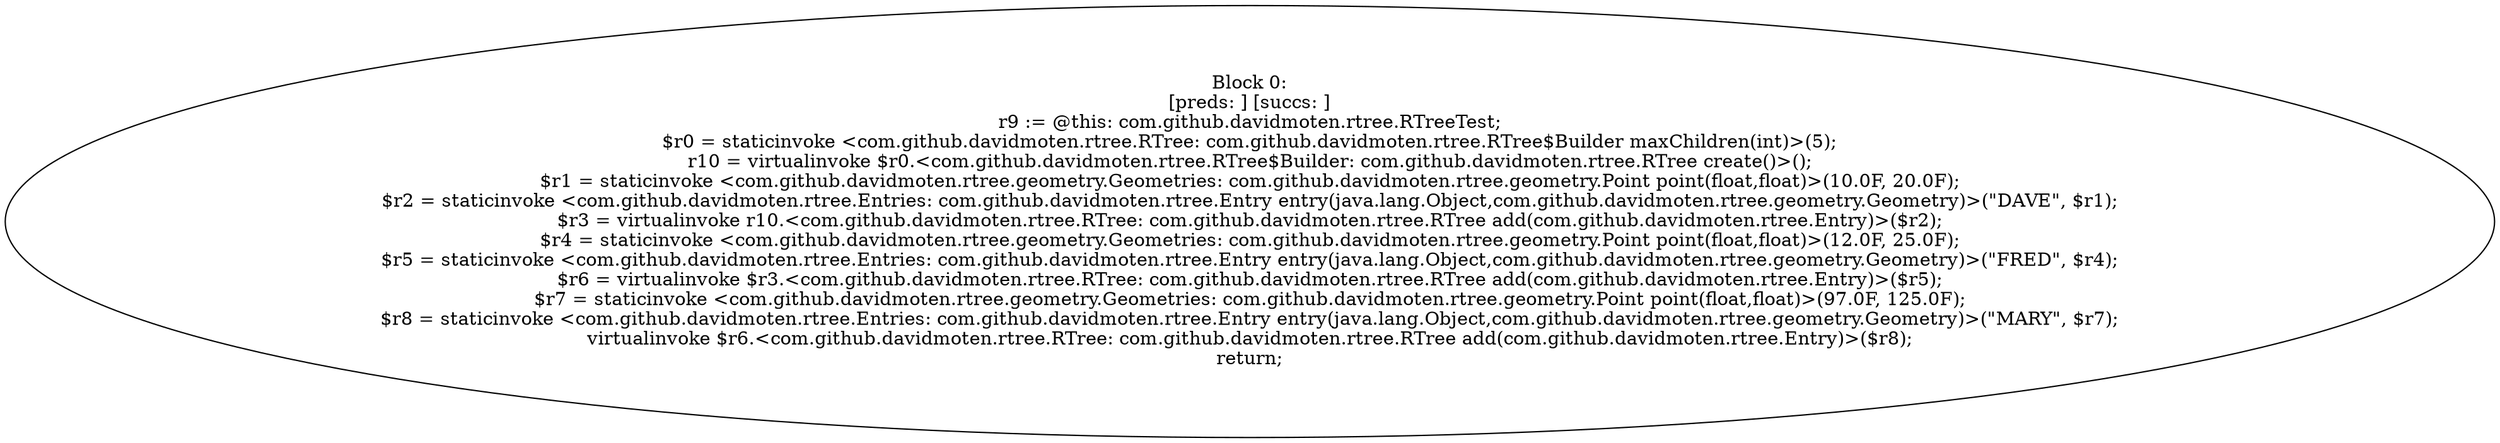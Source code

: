 digraph "unitGraph" {
    "Block 0:
[preds: ] [succs: ]
r9 := @this: com.github.davidmoten.rtree.RTreeTest;
$r0 = staticinvoke <com.github.davidmoten.rtree.RTree: com.github.davidmoten.rtree.RTree$Builder maxChildren(int)>(5);
r10 = virtualinvoke $r0.<com.github.davidmoten.rtree.RTree$Builder: com.github.davidmoten.rtree.RTree create()>();
$r1 = staticinvoke <com.github.davidmoten.rtree.geometry.Geometries: com.github.davidmoten.rtree.geometry.Point point(float,float)>(10.0F, 20.0F);
$r2 = staticinvoke <com.github.davidmoten.rtree.Entries: com.github.davidmoten.rtree.Entry entry(java.lang.Object,com.github.davidmoten.rtree.geometry.Geometry)>(\"DAVE\", $r1);
$r3 = virtualinvoke r10.<com.github.davidmoten.rtree.RTree: com.github.davidmoten.rtree.RTree add(com.github.davidmoten.rtree.Entry)>($r2);
$r4 = staticinvoke <com.github.davidmoten.rtree.geometry.Geometries: com.github.davidmoten.rtree.geometry.Point point(float,float)>(12.0F, 25.0F);
$r5 = staticinvoke <com.github.davidmoten.rtree.Entries: com.github.davidmoten.rtree.Entry entry(java.lang.Object,com.github.davidmoten.rtree.geometry.Geometry)>(\"FRED\", $r4);
$r6 = virtualinvoke $r3.<com.github.davidmoten.rtree.RTree: com.github.davidmoten.rtree.RTree add(com.github.davidmoten.rtree.Entry)>($r5);
$r7 = staticinvoke <com.github.davidmoten.rtree.geometry.Geometries: com.github.davidmoten.rtree.geometry.Point point(float,float)>(97.0F, 125.0F);
$r8 = staticinvoke <com.github.davidmoten.rtree.Entries: com.github.davidmoten.rtree.Entry entry(java.lang.Object,com.github.davidmoten.rtree.geometry.Geometry)>(\"MARY\", $r7);
virtualinvoke $r6.<com.github.davidmoten.rtree.RTree: com.github.davidmoten.rtree.RTree add(com.github.davidmoten.rtree.Entry)>($r8);
return;
"
}
